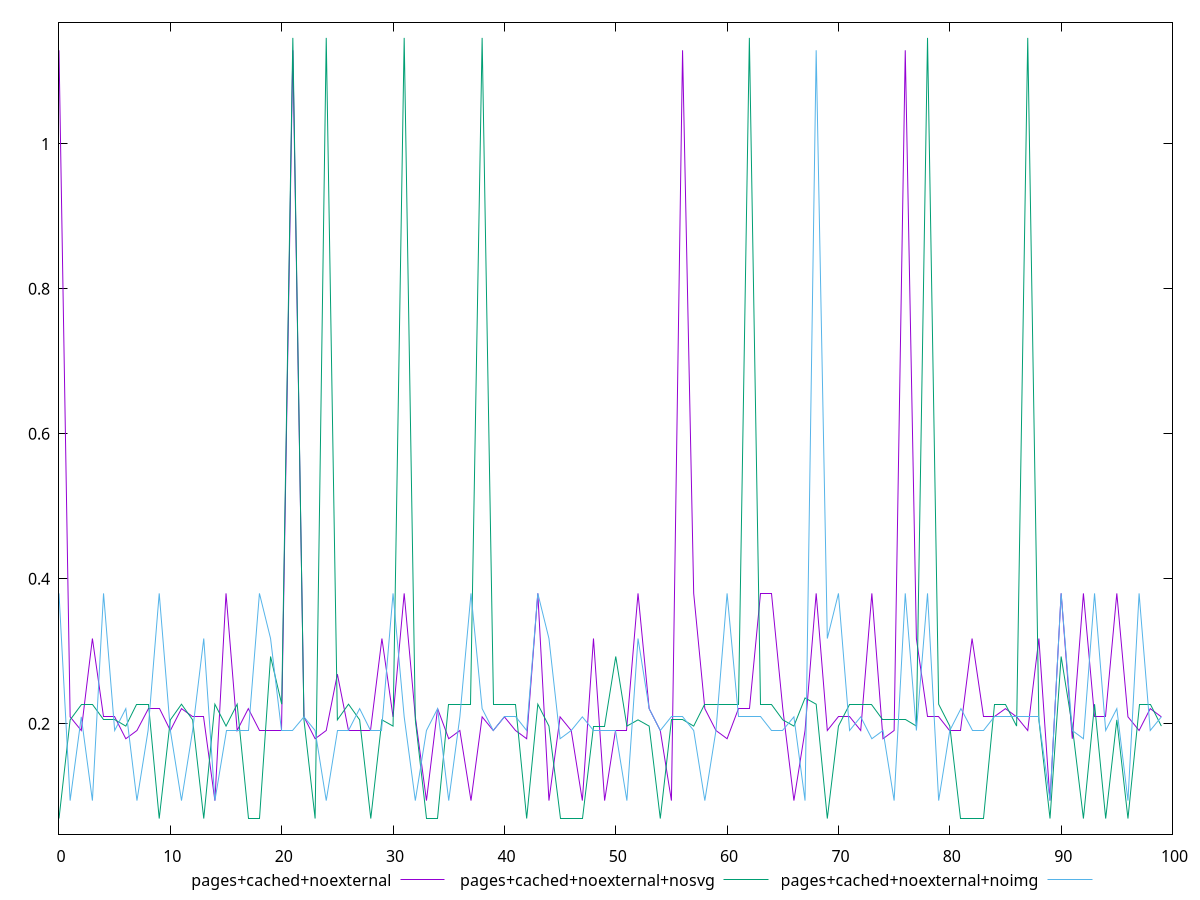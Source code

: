 $_pagesCachedNoexternal <<EOF
1.1291448974609375
0.20941780090332032
0.1905707836151123
0.31750728607177736
0.20941780090332032
0.20941780090332032
0.17922065734863282
0.1905707836151123
0.2207679271697998
0.2207679271697998
0.1905707836151123
0.2207679271697998
0.20941780090332032
0.20941780090332032
0.0938739013671875
0.3797997665405274
0.1905707836151123
0.2207679271697998
0.1905707836151123
0.1905707836151123
0.1905707836151123
1.1291448974609375
0.20941780090332032
0.17922065734863282
0.1905707836151123
0.2682928466796875
0.1905707836151123
0.1905707836151123
0.1905707836151123
0.31750728607177736
0.20941780090332032
0.3797997665405274
0.20941780090332032
0.0938739013671875
0.2207679271697998
0.17922065734863282
0.1905707836151123
0.0938739013671875
0.20941780090332032
0.1905707836151123
0.20941780090332032
0.1905707836151123
0.17922065734863282
0.3797997665405274
0.0938739013671875
0.20941780090332032
0.1905707836151123
0.0938739013671875
0.31750728607177736
0.0938739013671875
0.1905707836151123
0.1905707836151123
0.3797997665405274
0.2207679271697998
0.1905707836151123
0.0938739013671875
1.1291448974609375
0.3797997665405274
0.2207679271697998
0.1905707836151123
0.17922065734863282
0.2207679271697998
0.2207679271697998
0.3797997665405274
0.3797997665405274
0.2207679271697998
0.0938739013671875
0.1905707836151123
0.3797997665405274
0.1905707836151123
0.20941780090332032
0.20941780090332032
0.1905707836151123
0.3797997665405274
0.17922065734863282
0.1905707836151123
1.1291448974609375
0.31750728607177736
0.20941780090332032
0.20941780090332032
0.1905707836151123
0.1905707836151123
0.31750728607177736
0.20941780090332032
0.20941780090332032
0.2207679271697998
0.20941780090332032
0.1905707836151123
0.31750728607177736
0.0938739013671875
0.3797997665405274
0.17922065734863282
0.3797997665405274
0.20941780090332032
0.20941780090332032
0.3797997665405274
0.20941780090332032
0.1905707836151123
0.2207679271697998
0.20941780090332032
EOF
$_pagesCachedNoexternalNosvg <<EOF
0.0691375732421875
0.20527796427408854
0.22687149047851562
0.22687149047851562
0.20527796427408854
0.20527796427408854
0.19667434692382812
0.22687149047851562
0.22687149047851562
0.0691375732421875
0.20527796427408854
0.22687149047851562
0.20527796427408854
0.0691375732421875
0.22687149047851562
0.19667434692382812
0.22687149047851562
0.0691375732421875
0.0691375732421875
0.29268795013427734
0.22687149047851562
1.1462412516276042
0.20527796427408854
0.0691375732421875
1.1462412516276042
0.20527796427408854
0.22687149047851562
0.20527796427408854
0.0691375732421875
0.20527796427408854
0.19667434692382812
1.1462412516276042
0.20527796427408854
0.0691375732421875
0.0691375732421875
0.22687149047851562
0.22687149047851562
0.22687149047851562
1.1462412516276042
0.22687149047851562
0.22687149047851562
0.22687149047851562
0.0691375732421875
0.22687149047851562
0.19667434692382812
0.0691375732421875
0.0691375732421875
0.0691375732421875
0.19667434692382812
0.19667434692382812
0.29268795013427734
0.19667434692382812
0.20527796427408854
0.19667434692382812
0.0691375732421875
0.20527796427408854
0.20527796427408854
0.19667434692382812
0.22687149047851562
0.22687149047851562
0.22687149047851562
0.22687149047851562
1.1462412516276042
0.22687149047851562
0.22687149047851562
0.20527796427408854
0.19667434692382812
0.23547510782877604
0.22687149047851562
0.0691375732421875
0.19667434692382812
0.22687149047851562
0.22687149047851562
0.22687149047851562
0.20527796427408854
0.20527796427408854
0.20527796427408854
0.19667434692382812
1.1462412516276042
0.22687149047851562
0.19667434692382812
0.0691375732421875
0.0691375732421875
0.0691375732421875
0.22687149047851562
0.22687149047851562
0.19667434692382812
1.1462412516276042
0.20527796427408854
0.0691375732421875
0.29268795013427734
0.19667434692382812
0.0691375732421875
0.22687149047851562
0.0691375732421875
0.20527796427408854
0.0691375732421875
0.22687149047851562
0.22687149047851562
0.19667434692382812
EOF
$_pagesCachedNoexternalNoimg <<EOF
0.3797997665405274
0.0938739013671875
0.20941780090332032
0.0938739013671875
0.3797997665405274
0.1905707836151123
0.2207679271697998
0.0938739013671875
0.1905707836151123
0.3797997665405274
0.1905707836151123
0.0938739013671875
0.1905707836151123
0.31750728607177736
0.0938739013671875
0.1905707836151123
0.1905707836151123
0.1905707836151123
0.3797997665405274
0.31750728607177736
0.1905707836151123
0.1905707836151123
0.20941780090332032
0.1905707836151123
0.0938739013671875
0.1905707836151123
0.1905707836151123
0.2207679271697998
0.1905707836151123
0.1905707836151123
0.3797997665405274
0.20941780090332032
0.0938739013671875
0.1905707836151123
0.2207679271697998
0.0938739013671875
0.20941780090332032
0.3797997665405274
0.2207679271697998
0.1905707836151123
0.20941780090332032
0.20941780090332032
0.1905707836151123
0.3797997665405274
0.31750728607177736
0.17922065734863282
0.1905707836151123
0.20941780090332032
0.1905707836151123
0.1905707836151123
0.1905707836151123
0.0938739013671875
0.31750728607177736
0.2207679271697998
0.1905707836151123
0.20941780090332032
0.20941780090332032
0.1905707836151123
0.0938739013671875
0.1905707836151123
0.3797997665405274
0.20941780090332032
0.20941780090332032
0.20941780090332032
0.1905707836151123
0.1905707836151123
0.20941780090332032
0.0938739013671875
1.1291448974609375
0.31750728607177736
0.3797997665405274
0.1905707836151123
0.20941780090332032
0.17922065734863282
0.1905707836151123
0.0938739013671875
0.3797997665405274
0.1905707836151123
0.3797997665405274
0.0938739013671875
0.1905707836151123
0.2207679271697998
0.1905707836151123
0.1905707836151123
0.20941780090332032
0.20941780090332032
0.20941780090332032
0.20941780090332032
0.20941780090332032
0.0938739013671875
0.3797997665405274
0.1905707836151123
0.17922065734863282
0.3797997665405274
0.1905707836151123
0.2207679271697998
0.0938739013671875
0.3797997665405274
0.1905707836151123
0.20941780090332032
EOF
set key outside below
set terminal pngcairo
set output "report_00006_2020-11-02T20-21-41.718Z/cumulative-layout-shift/cumulative-layout-shift_pages+cached+noexternal_pages+cached+noexternal+nosvg_pages+cached+noexternal+noimg.png"
set yrange [0.047595499674479166:1.1677833251953125]
plot $_pagesCachedNoexternal title "pages+cached+noexternal" with line ,$_pagesCachedNoexternalNosvg title "pages+cached+noexternal+nosvg" with line ,$_pagesCachedNoexternalNoimg title "pages+cached+noexternal+noimg" with line ,